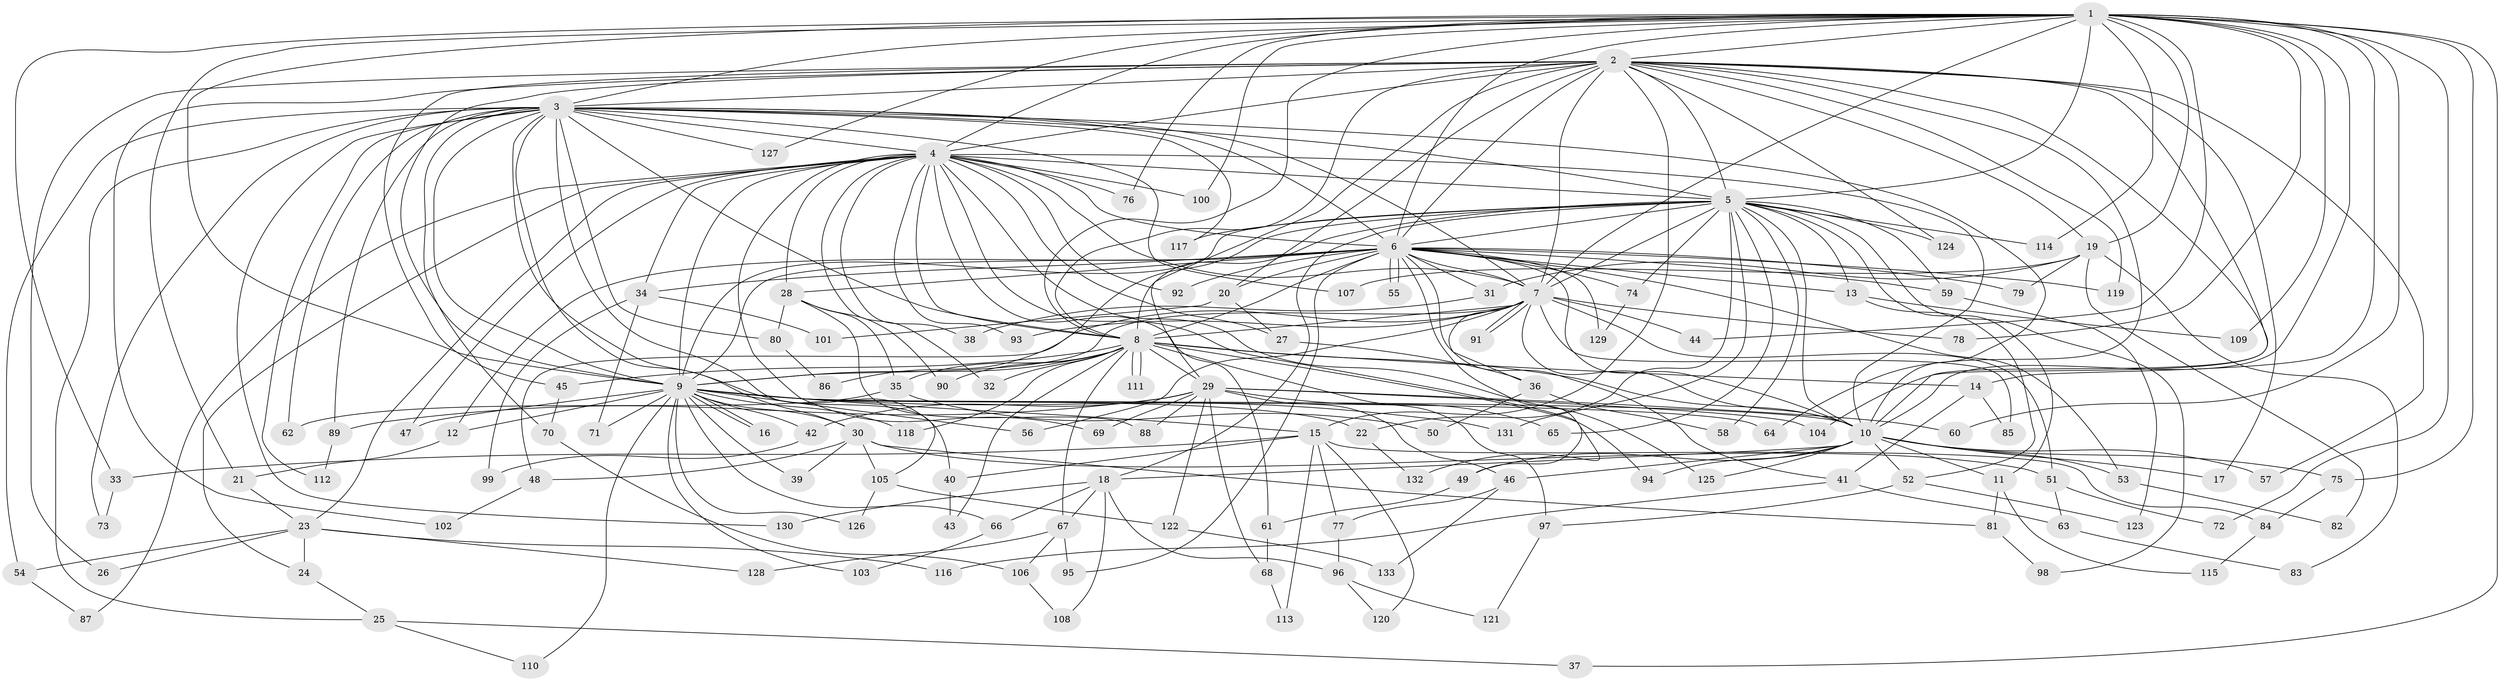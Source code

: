 // coarse degree distribution, {22: 0.02, 25: 0.02, 23: 0.02, 21: 0.01, 27: 0.01, 20: 0.01, 5: 0.04, 3: 0.21, 4: 0.11, 2: 0.49, 7: 0.02, 8: 0.02, 6: 0.01, 13: 0.01}
// Generated by graph-tools (version 1.1) at 2025/51/02/27/25 19:51:44]
// undirected, 133 vertices, 291 edges
graph export_dot {
graph [start="1"]
  node [color=gray90,style=filled];
  1;
  2;
  3;
  4;
  5;
  6;
  7;
  8;
  9;
  10;
  11;
  12;
  13;
  14;
  15;
  16;
  17;
  18;
  19;
  20;
  21;
  22;
  23;
  24;
  25;
  26;
  27;
  28;
  29;
  30;
  31;
  32;
  33;
  34;
  35;
  36;
  37;
  38;
  39;
  40;
  41;
  42;
  43;
  44;
  45;
  46;
  47;
  48;
  49;
  50;
  51;
  52;
  53;
  54;
  55;
  56;
  57;
  58;
  59;
  60;
  61;
  62;
  63;
  64;
  65;
  66;
  67;
  68;
  69;
  70;
  71;
  72;
  73;
  74;
  75;
  76;
  77;
  78;
  79;
  80;
  81;
  82;
  83;
  84;
  85;
  86;
  87;
  88;
  89;
  90;
  91;
  92;
  93;
  94;
  95;
  96;
  97;
  98;
  99;
  100;
  101;
  102;
  103;
  104;
  105;
  106;
  107;
  108;
  109;
  110;
  111;
  112;
  113;
  114;
  115;
  116;
  117;
  118;
  119;
  120;
  121;
  122;
  123;
  124;
  125;
  126;
  127;
  128;
  129;
  130;
  131;
  132;
  133;
  1 -- 2;
  1 -- 3;
  1 -- 4;
  1 -- 5;
  1 -- 6;
  1 -- 7;
  1 -- 8;
  1 -- 9;
  1 -- 10;
  1 -- 14;
  1 -- 19;
  1 -- 21;
  1 -- 33;
  1 -- 37;
  1 -- 44;
  1 -- 60;
  1 -- 72;
  1 -- 75;
  1 -- 76;
  1 -- 78;
  1 -- 100;
  1 -- 109;
  1 -- 114;
  1 -- 127;
  2 -- 3;
  2 -- 4;
  2 -- 5;
  2 -- 6;
  2 -- 7;
  2 -- 8;
  2 -- 9;
  2 -- 10;
  2 -- 15;
  2 -- 17;
  2 -- 19;
  2 -- 20;
  2 -- 26;
  2 -- 29;
  2 -- 45;
  2 -- 57;
  2 -- 64;
  2 -- 102;
  2 -- 104;
  2 -- 119;
  2 -- 124;
  3 -- 4;
  3 -- 5;
  3 -- 6;
  3 -- 7;
  3 -- 8;
  3 -- 9;
  3 -- 10;
  3 -- 25;
  3 -- 30;
  3 -- 40;
  3 -- 54;
  3 -- 62;
  3 -- 70;
  3 -- 73;
  3 -- 80;
  3 -- 89;
  3 -- 105;
  3 -- 107;
  3 -- 112;
  3 -- 117;
  3 -- 127;
  3 -- 130;
  4 -- 5;
  4 -- 6;
  4 -- 7;
  4 -- 8;
  4 -- 9;
  4 -- 10;
  4 -- 23;
  4 -- 24;
  4 -- 27;
  4 -- 28;
  4 -- 32;
  4 -- 34;
  4 -- 38;
  4 -- 47;
  4 -- 49;
  4 -- 61;
  4 -- 69;
  4 -- 76;
  4 -- 87;
  4 -- 92;
  4 -- 93;
  4 -- 100;
  4 -- 125;
  5 -- 6;
  5 -- 7;
  5 -- 8;
  5 -- 9;
  5 -- 10;
  5 -- 11;
  5 -- 13;
  5 -- 18;
  5 -- 22;
  5 -- 58;
  5 -- 59;
  5 -- 65;
  5 -- 74;
  5 -- 86;
  5 -- 98;
  5 -- 114;
  5 -- 117;
  5 -- 124;
  5 -- 131;
  6 -- 7;
  6 -- 8;
  6 -- 9;
  6 -- 10;
  6 -- 12;
  6 -- 13;
  6 -- 20;
  6 -- 28;
  6 -- 31;
  6 -- 34;
  6 -- 41;
  6 -- 53;
  6 -- 55;
  6 -- 55;
  6 -- 59;
  6 -- 74;
  6 -- 79;
  6 -- 92;
  6 -- 95;
  6 -- 119;
  6 -- 129;
  6 -- 132;
  7 -- 8;
  7 -- 9;
  7 -- 10;
  7 -- 36;
  7 -- 44;
  7 -- 48;
  7 -- 51;
  7 -- 56;
  7 -- 78;
  7 -- 85;
  7 -- 91;
  7 -- 91;
  7 -- 93;
  8 -- 9;
  8 -- 10;
  8 -- 14;
  8 -- 29;
  8 -- 32;
  8 -- 35;
  8 -- 43;
  8 -- 45;
  8 -- 67;
  8 -- 90;
  8 -- 94;
  8 -- 97;
  8 -- 111;
  8 -- 111;
  8 -- 118;
  9 -- 10;
  9 -- 12;
  9 -- 15;
  9 -- 16;
  9 -- 16;
  9 -- 22;
  9 -- 30;
  9 -- 39;
  9 -- 42;
  9 -- 47;
  9 -- 56;
  9 -- 64;
  9 -- 66;
  9 -- 71;
  9 -- 103;
  9 -- 110;
  9 -- 118;
  9 -- 126;
  9 -- 131;
  10 -- 11;
  10 -- 17;
  10 -- 18;
  10 -- 46;
  10 -- 49;
  10 -- 52;
  10 -- 53;
  10 -- 57;
  10 -- 75;
  10 -- 94;
  10 -- 125;
  11 -- 81;
  11 -- 115;
  12 -- 21;
  13 -- 52;
  13 -- 109;
  14 -- 41;
  14 -- 85;
  15 -- 33;
  15 -- 40;
  15 -- 77;
  15 -- 84;
  15 -- 113;
  15 -- 120;
  18 -- 66;
  18 -- 67;
  18 -- 96;
  18 -- 108;
  18 -- 130;
  19 -- 31;
  19 -- 79;
  19 -- 82;
  19 -- 83;
  19 -- 107;
  20 -- 27;
  20 -- 101;
  21 -- 23;
  22 -- 132;
  23 -- 24;
  23 -- 26;
  23 -- 54;
  23 -- 116;
  23 -- 128;
  24 -- 25;
  25 -- 37;
  25 -- 110;
  27 -- 36;
  28 -- 35;
  28 -- 80;
  28 -- 88;
  28 -- 90;
  29 -- 42;
  29 -- 46;
  29 -- 60;
  29 -- 65;
  29 -- 68;
  29 -- 69;
  29 -- 88;
  29 -- 89;
  29 -- 104;
  29 -- 122;
  30 -- 39;
  30 -- 48;
  30 -- 51;
  30 -- 81;
  30 -- 105;
  31 -- 38;
  33 -- 73;
  34 -- 71;
  34 -- 99;
  34 -- 101;
  35 -- 50;
  35 -- 62;
  36 -- 50;
  36 -- 58;
  40 -- 43;
  41 -- 63;
  41 -- 116;
  42 -- 99;
  45 -- 70;
  46 -- 77;
  46 -- 133;
  48 -- 102;
  49 -- 61;
  51 -- 63;
  51 -- 72;
  52 -- 97;
  52 -- 123;
  53 -- 82;
  54 -- 87;
  59 -- 123;
  61 -- 68;
  63 -- 83;
  66 -- 103;
  67 -- 95;
  67 -- 106;
  67 -- 128;
  68 -- 113;
  70 -- 106;
  74 -- 129;
  75 -- 84;
  77 -- 96;
  80 -- 86;
  81 -- 98;
  84 -- 115;
  89 -- 112;
  96 -- 120;
  96 -- 121;
  97 -- 121;
  105 -- 122;
  105 -- 126;
  106 -- 108;
  122 -- 133;
}
